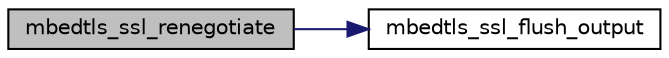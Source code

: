 digraph "mbedtls_ssl_renegotiate"
{
 // LATEX_PDF_SIZE
  edge [fontname="Helvetica",fontsize="10",labelfontname="Helvetica",labelfontsize="10"];
  node [fontname="Helvetica",fontsize="10",shape=record];
  rankdir="LR";
  Node1 [label="mbedtls_ssl_renegotiate",height=0.2,width=0.4,color="black", fillcolor="grey75", style="filled", fontcolor="black",tooltip="Initiate an SSL renegotiation on the running connection. Client: perform the renegotiation right now...."];
  Node1 -> Node2 [color="midnightblue",fontsize="10",style="solid",fontname="Helvetica"];
  Node2 [label="mbedtls_ssl_flush_output",height=0.2,width=0.4,color="black", fillcolor="white", style="filled",URL="$d4/df9/ssl__tls_8c.html#ae06b33ccfcd45627a80fd851e608ebff",tooltip=" "];
}
